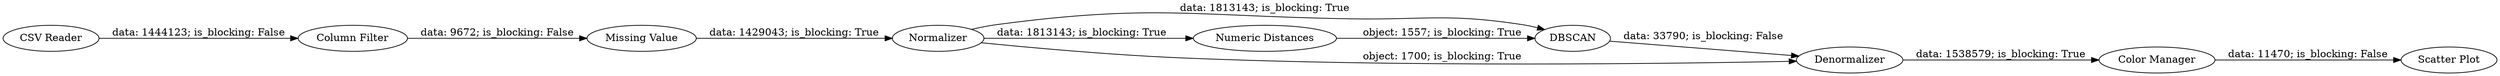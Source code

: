 digraph {
	"-3744876233089005294_6" [label=DBSCAN]
	"-3744876233089005294_4" [label=Normalizer]
	"-3744876233089005294_5" [label="Numeric Distances"]
	"-3744876233089005294_10" [label="CSV Reader"]
	"-3744876233089005294_3" [label="Missing Value"]
	"-3744876233089005294_9" [label="Scatter Plot"]
	"-3744876233089005294_2" [label="Column Filter"]
	"-3744876233089005294_8" [label="Color Manager"]
	"-3744876233089005294_7" [label=Denormalizer]
	"-3744876233089005294_4" -> "-3744876233089005294_5" [label="data: 1813143; is_blocking: True"]
	"-3744876233089005294_4" -> "-3744876233089005294_7" [label="object: 1700; is_blocking: True"]
	"-3744876233089005294_8" -> "-3744876233089005294_9" [label="data: 11470; is_blocking: False"]
	"-3744876233089005294_4" -> "-3744876233089005294_6" [label="data: 1813143; is_blocking: True"]
	"-3744876233089005294_6" -> "-3744876233089005294_7" [label="data: 33790; is_blocking: False"]
	"-3744876233089005294_7" -> "-3744876233089005294_8" [label="data: 1538579; is_blocking: True"]
	"-3744876233089005294_2" -> "-3744876233089005294_3" [label="data: 9672; is_blocking: False"]
	"-3744876233089005294_5" -> "-3744876233089005294_6" [label="object: 1557; is_blocking: True"]
	"-3744876233089005294_10" -> "-3744876233089005294_2" [label="data: 1444123; is_blocking: False"]
	"-3744876233089005294_3" -> "-3744876233089005294_4" [label="data: 1429043; is_blocking: True"]
	rankdir=LR
}
